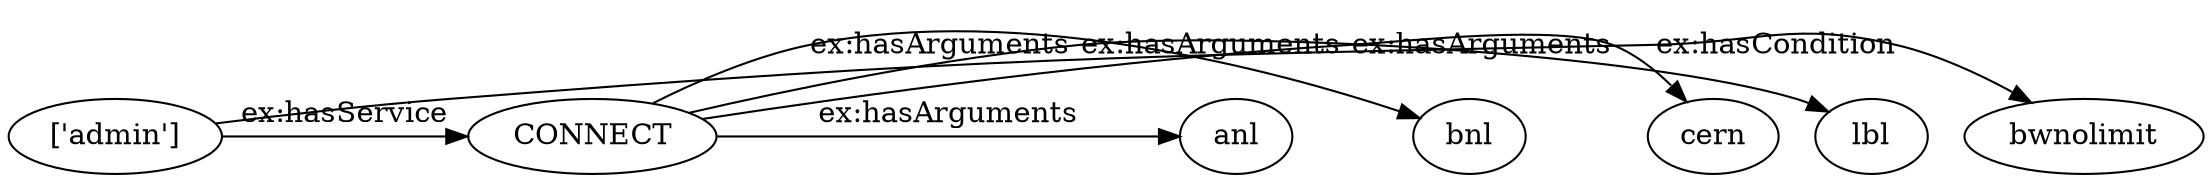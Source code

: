 // Parsed Intent
digraph {
	"['admin']" [label="['admin']"]
	CONNECT [label=CONNECT]
		"['admin']" -> CONNECT [label="ex:hasService" constraint=false]
	"['admin']" [label="['admin']"]
	bwnolimit [label=bwnolimit]
		"['admin']" -> bwnolimit [label="ex:hasCondition" constraint=false]
	CONNECT [label=CONNECT]
	anl [label=anl]
		CONNECT -> anl [label="ex:hasArguments" constraint=false]
	CONNECT [label=CONNECT]
	bnl [label=bnl]
		CONNECT -> bnl [label="ex:hasArguments" constraint=false]
	CONNECT [label=CONNECT]
	cern [label=cern]
		CONNECT -> cern [label="ex:hasArguments" constraint=false]
	CONNECT [label=CONNECT]
	lbl [label=lbl]
		CONNECT -> lbl [label="ex:hasArguments" constraint=false]
}